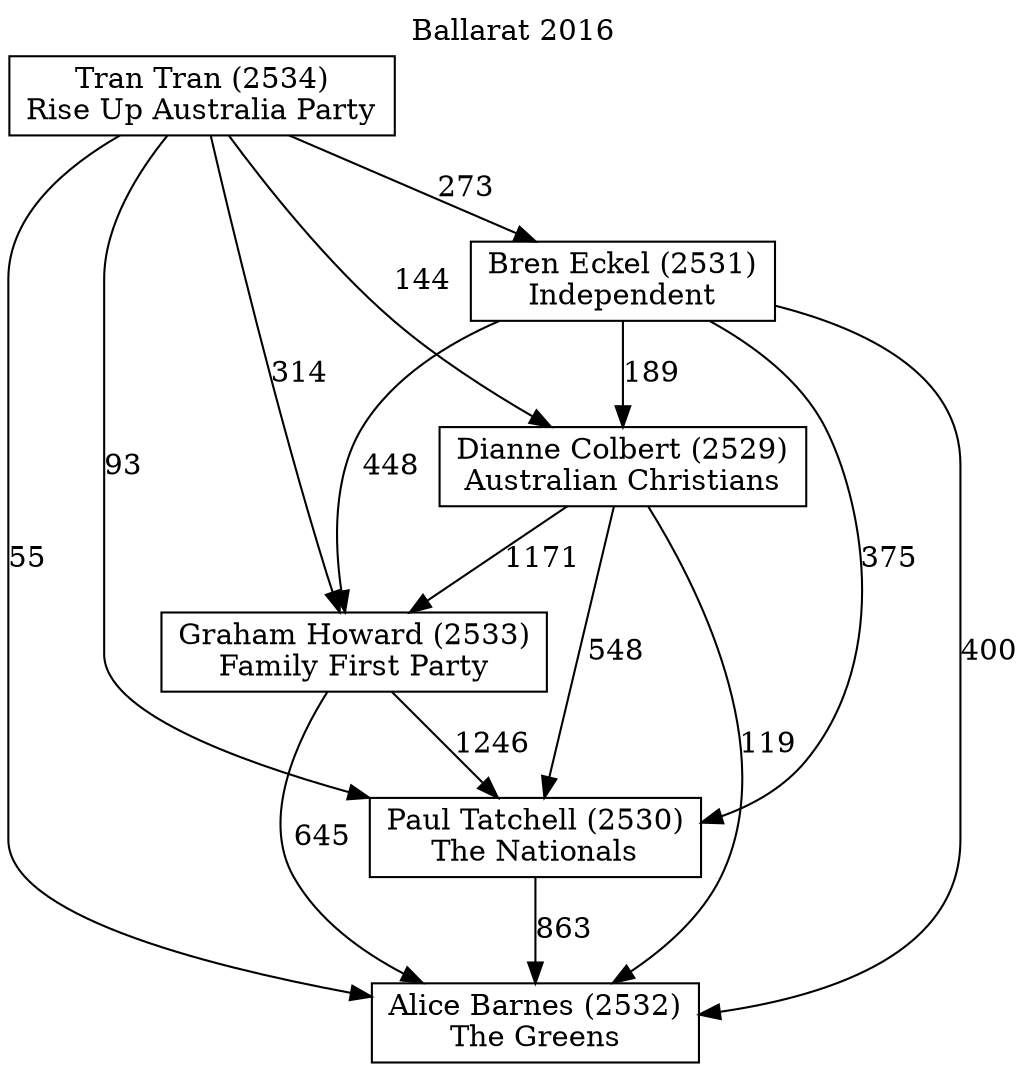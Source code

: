 // House preference flow
digraph "Alice Barnes (2532)_Ballarat_2016" {
	graph [label="Ballarat 2016" labelloc=t mclimit=10]
	node [shape=box]
	"Tran Tran (2534)" [label="Tran Tran (2534)
Rise Up Australia Party"]
	"Bren Eckel (2531)" [label="Bren Eckel (2531)
Independent"]
	"Paul Tatchell (2530)" [label="Paul Tatchell (2530)
The Nationals"]
	"Alice Barnes (2532)" [label="Alice Barnes (2532)
The Greens"]
	"Graham Howard (2533)" [label="Graham Howard (2533)
Family First Party"]
	"Dianne Colbert (2529)" [label="Dianne Colbert (2529)
Australian Christians"]
	"Dianne Colbert (2529)" -> "Graham Howard (2533)" [label=1171]
	"Dianne Colbert (2529)" -> "Alice Barnes (2532)" [label=119]
	"Bren Eckel (2531)" -> "Alice Barnes (2532)" [label=400]
	"Graham Howard (2533)" -> "Alice Barnes (2532)" [label=645]
	"Paul Tatchell (2530)" -> "Alice Barnes (2532)" [label=863]
	"Tran Tran (2534)" -> "Paul Tatchell (2530)" [label=93]
	"Bren Eckel (2531)" -> "Paul Tatchell (2530)" [label=375]
	"Tran Tran (2534)" -> "Alice Barnes (2532)" [label=55]
	"Tran Tran (2534)" -> "Bren Eckel (2531)" [label=273]
	"Dianne Colbert (2529)" -> "Paul Tatchell (2530)" [label=548]
	"Tran Tran (2534)" -> "Graham Howard (2533)" [label=314]
	"Bren Eckel (2531)" -> "Dianne Colbert (2529)" [label=189]
	"Bren Eckel (2531)" -> "Graham Howard (2533)" [label=448]
	"Graham Howard (2533)" -> "Paul Tatchell (2530)" [label=1246]
	"Tran Tran (2534)" -> "Dianne Colbert (2529)" [label=144]
}
